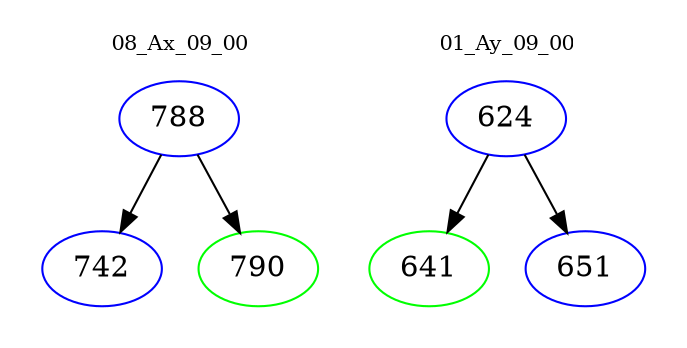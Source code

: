 digraph{
subgraph cluster_0 {
color = white
label = "08_Ax_09_00";
fontsize=10;
T0_788 [label="788", color="blue"]
T0_788 -> T0_742 [color="black"]
T0_742 [label="742", color="blue"]
T0_788 -> T0_790 [color="black"]
T0_790 [label="790", color="green"]
}
subgraph cluster_1 {
color = white
label = "01_Ay_09_00";
fontsize=10;
T1_624 [label="624", color="blue"]
T1_624 -> T1_641 [color="black"]
T1_641 [label="641", color="green"]
T1_624 -> T1_651 [color="black"]
T1_651 [label="651", color="blue"]
}
}
